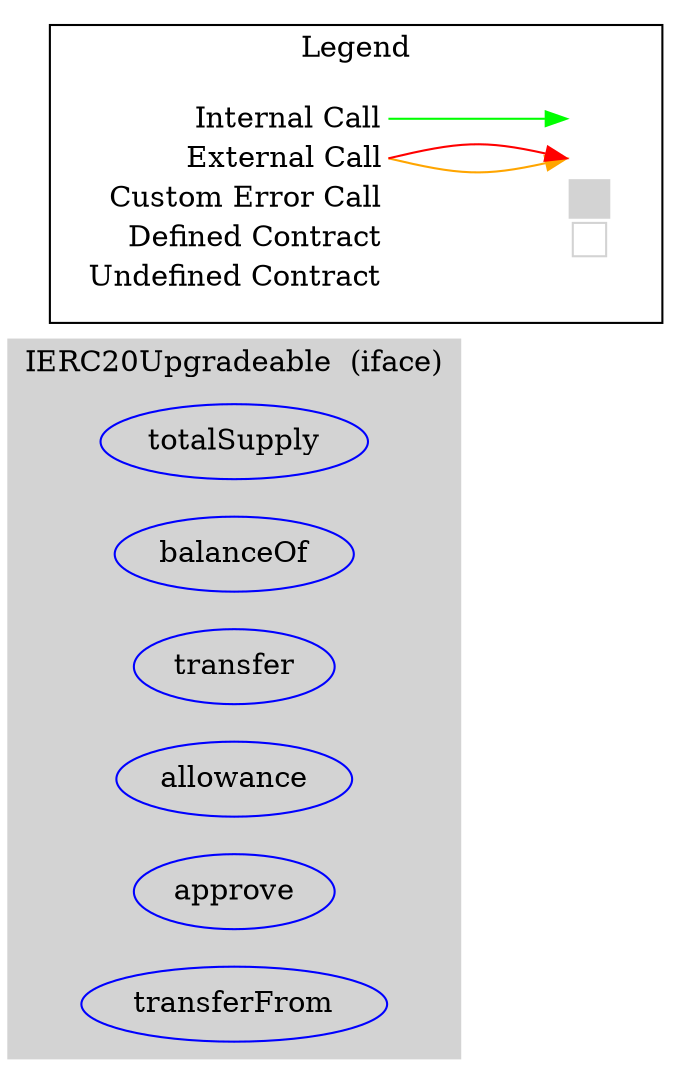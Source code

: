 digraph G {
  graph [ ratio = "auto", page = "100", compound =true ];
subgraph "clusterIERC20Upgradeable" {
  graph [ label = "IERC20Upgradeable  (iface)", color = "lightgray", style = "filled", bgcolor = "lightgray" ];
  "IERC20Upgradeable.totalSupply" [ label = "totalSupply", color = "blue" ];
  "IERC20Upgradeable.balanceOf" [ label = "balanceOf", color = "blue" ];
  "IERC20Upgradeable.transfer" [ label = "transfer", color = "blue" ];
  "IERC20Upgradeable.allowance" [ label = "allowance", color = "blue" ];
  "IERC20Upgradeable.approve" [ label = "approve", color = "blue" ];
  "IERC20Upgradeable.transferFrom" [ label = "transferFrom", color = "blue" ];
}



rankdir=LR
node [shape=plaintext]
subgraph cluster_01 { 
label = "Legend";
key [label=<<table border="0" cellpadding="2" cellspacing="0" cellborder="0">
  <tr><td align="right" port="i1">Internal Call</td></tr>
  <tr><td align="right" port="i2">External Call</td></tr>
  <tr><td align="right" port="i2">Custom Error Call</td></tr>
  <tr><td align="right" port="i3">Defined Contract</td></tr>
  <tr><td align="right" port="i4">Undefined Contract</td></tr>
  </table>>]
key2 [label=<<table border="0" cellpadding="2" cellspacing="0" cellborder="0">
  <tr><td port="i1">&nbsp;&nbsp;&nbsp;</td></tr>
  <tr><td port="i2">&nbsp;&nbsp;&nbsp;</td></tr>
  <tr><td port="i3" bgcolor="lightgray">&nbsp;&nbsp;&nbsp;</td></tr>
  <tr><td port="i4">
    <table border="1" cellborder="0" cellspacing="0" cellpadding="7" color="lightgray">
      <tr>
       <td></td>
      </tr>
     </table>
  </td></tr>
  </table>>]
key:i1:e -> key2:i1:w [color="green"]
key:i2:e -> key2:i2:w [color="orange"]
key:i2:e -> key2:i2:w [color="red"]
}
}

